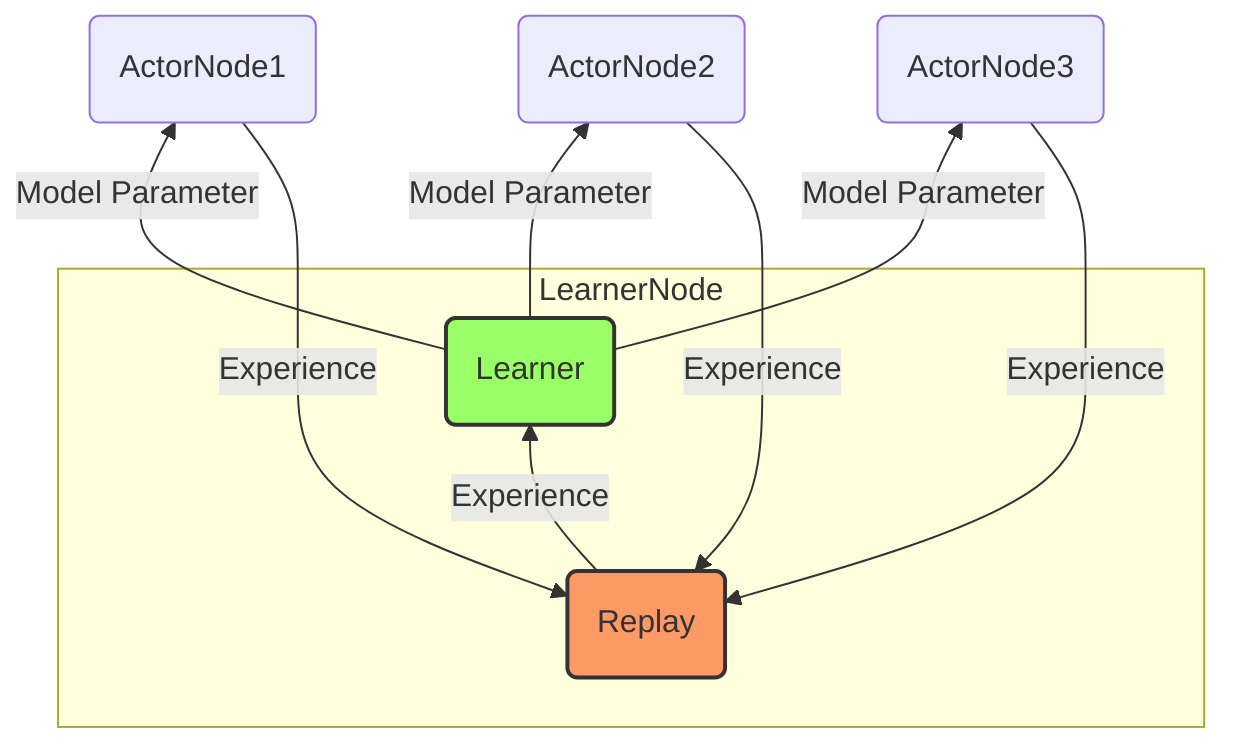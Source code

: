 graph BT
subgraph LearnerNode
Replay(Replay) --> |Experience| Learner(Learner)
end
ActorNode1(ActorNode1) --> |Experience| Replay
ActorNode2(ActorNode2) --> |Experience| Replay
ActorNode3(ActorNode3) --> |Experience| Replay
Learner --> |Model Parameter| ActorNode1
Learner --> |Model Parameter| ActorNode2
Learner --> |Model Parameter| ActorNode3
classDef green fill:#9f6,stroke:#333,stroke-width:2px;
classDef orange fill:#f96,stroke:#333,stroke-width:2px;
class Learner green
class Replay orange